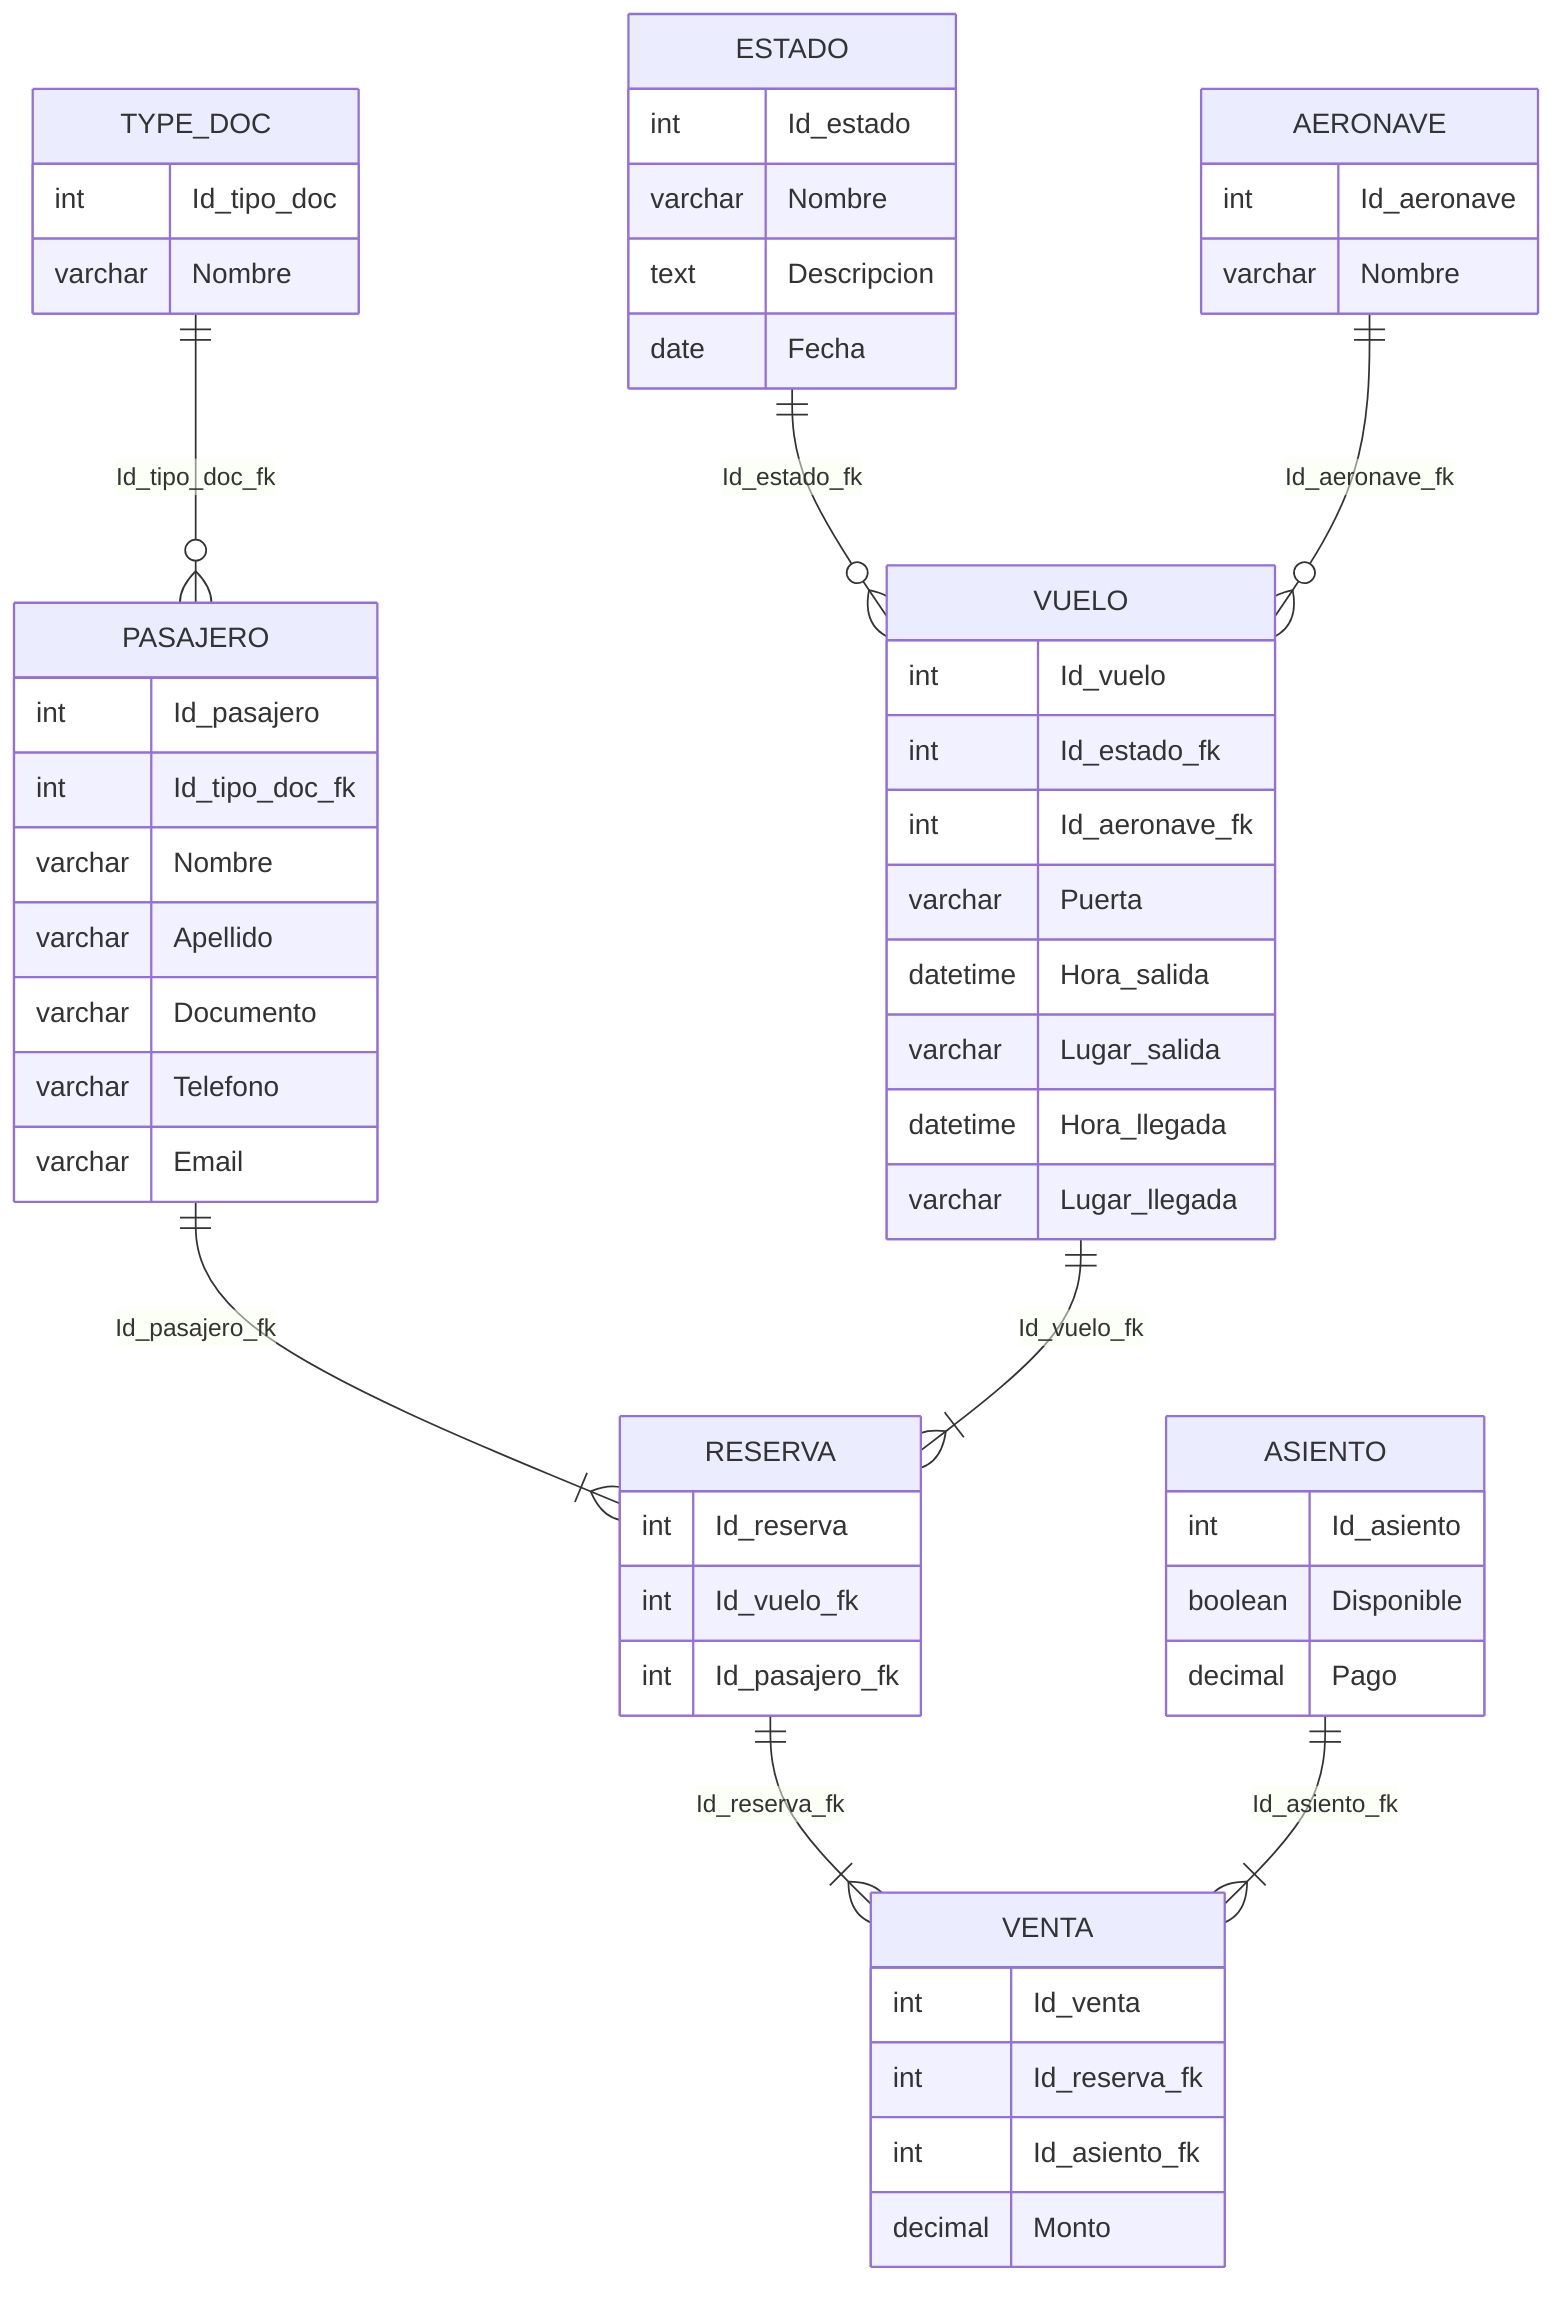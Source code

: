 erDiagram
    TYPE_DOC {
        int Id_tipo_doc
        varchar Nombre
    }
    ESTADO {
        int Id_estado
        varchar Nombre
        text Descripcion
        date Fecha
    }
    AERONAVE {
        int Id_aeronave
        varchar Nombre
    }
    PASAJERO {
        int Id_pasajero
        int Id_tipo_doc_fk
        varchar Nombre
        varchar Apellido
        varchar Documento
        varchar Telefono
        varchar Email
    }
    VUELO {
        int Id_vuelo
        int Id_estado_fk
        int Id_aeronave_fk
        varchar Puerta
        datetime Hora_salida
        varchar Lugar_salida
        datetime Hora_llegada
        varchar Lugar_llegada
    }
    RESERVA {
        int Id_reserva
        int Id_vuelo_fk
        int Id_pasajero_fk
    }
    ASIENTO {
        int Id_asiento
        boolean Disponible
        decimal Pago
    }
    VENTA {
        int Id_venta
        int Id_reserva_fk
        int Id_asiento_fk
        decimal Monto
    }

    TYPE_DOC ||--o{ PASAJERO : "Id_tipo_doc_fk"
    ESTADO ||--o{ VUELO : "Id_estado_fk"
    AERONAVE ||--o{ VUELO : "Id_aeronave_fk"
    PASAJERO ||--|{ RESERVA : "Id_pasajero_fk"
    VUELO ||--|{ RESERVA : "Id_vuelo_fk"
    RESERVA ||--|{ VENTA : "Id_reserva_fk"
    ASIENTO ||--|{ VENTA : "Id_asiento_fk"